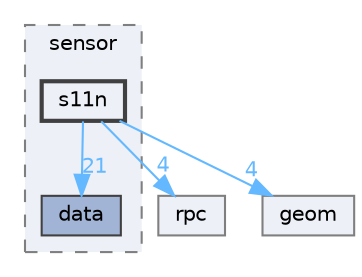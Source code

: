 digraph "s11n"
{
 // INTERACTIVE_SVG=YES
 // LATEX_PDF_SIZE
  bgcolor="transparent";
  edge [fontname=Helvetica,fontsize=10,labelfontname=Helvetica,labelfontsize=10];
  node [fontname=Helvetica,fontsize=10,shape=box,height=0.2,width=0.4];
  compound=true
  subgraph clusterdir_8b842c0ad24262c95de16c440fd51527 {
    graph [ bgcolor="#edf0f7", pencolor="grey50", label="sensor", fontname=Helvetica,fontsize=10 style="filled,dashed", URL="dir_8b842c0ad24262c95de16c440fd51527.html",tooltip=""]
  dir_c1cab5d7e7d14afd616fdecacd66a589 [label="data", fillcolor="#a2b4d6", color="grey25", style="filled", URL="dir_c1cab5d7e7d14afd616fdecacd66a589.html",tooltip=""];
  dir_b71b58631e6fc4802964ac57c42fdaac [label="s11n", fillcolor="#edf0f7", color="grey25", style="filled,bold", URL="dir_b71b58631e6fc4802964ac57c42fdaac.html",tooltip=""];
  }
  dir_83201f30ace02cdf218980110872f8a7 [label="rpc", fillcolor="#edf0f7", color="grey50", style="filled", URL="dir_83201f30ace02cdf218980110872f8a7.html",tooltip=""];
  dir_8b032d9d353dba85c86dc5364d785bbe [label="geom", fillcolor="#edf0f7", color="grey50", style="filled", URL="dir_8b032d9d353dba85c86dc5364d785bbe.html",tooltip=""];
  dir_b71b58631e6fc4802964ac57c42fdaac->dir_83201f30ace02cdf218980110872f8a7 [headlabel="4", labeldistance=1.5 headhref="dir_000047_000045.html" href="dir_000047_000045.html" color="steelblue1" fontcolor="steelblue1"];
  dir_b71b58631e6fc4802964ac57c42fdaac->dir_8b032d9d353dba85c86dc5364d785bbe [headlabel="4", labeldistance=1.5 headhref="dir_000047_000018.html" href="dir_000047_000018.html" color="steelblue1" fontcolor="steelblue1"];
  dir_b71b58631e6fc4802964ac57c42fdaac->dir_c1cab5d7e7d14afd616fdecacd66a589 [headlabel="21", labeldistance=1.5 headhref="dir_000047_000013.html" href="dir_000047_000013.html" color="steelblue1" fontcolor="steelblue1"];
}
